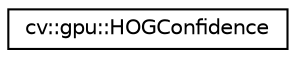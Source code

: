 digraph "Graphical Class Hierarchy"
{
 // LATEX_PDF_SIZE
  edge [fontname="Helvetica",fontsize="10",labelfontname="Helvetica",labelfontsize="10"];
  node [fontname="Helvetica",fontsize="10",shape=record];
  rankdir="LR";
  Node0 [label="cv::gpu::HOGConfidence",height=0.2,width=0.4,color="black", fillcolor="white", style="filled",URL="$structcv_1_1gpu_1_1_h_o_g_confidence.html",tooltip=" "];
}
